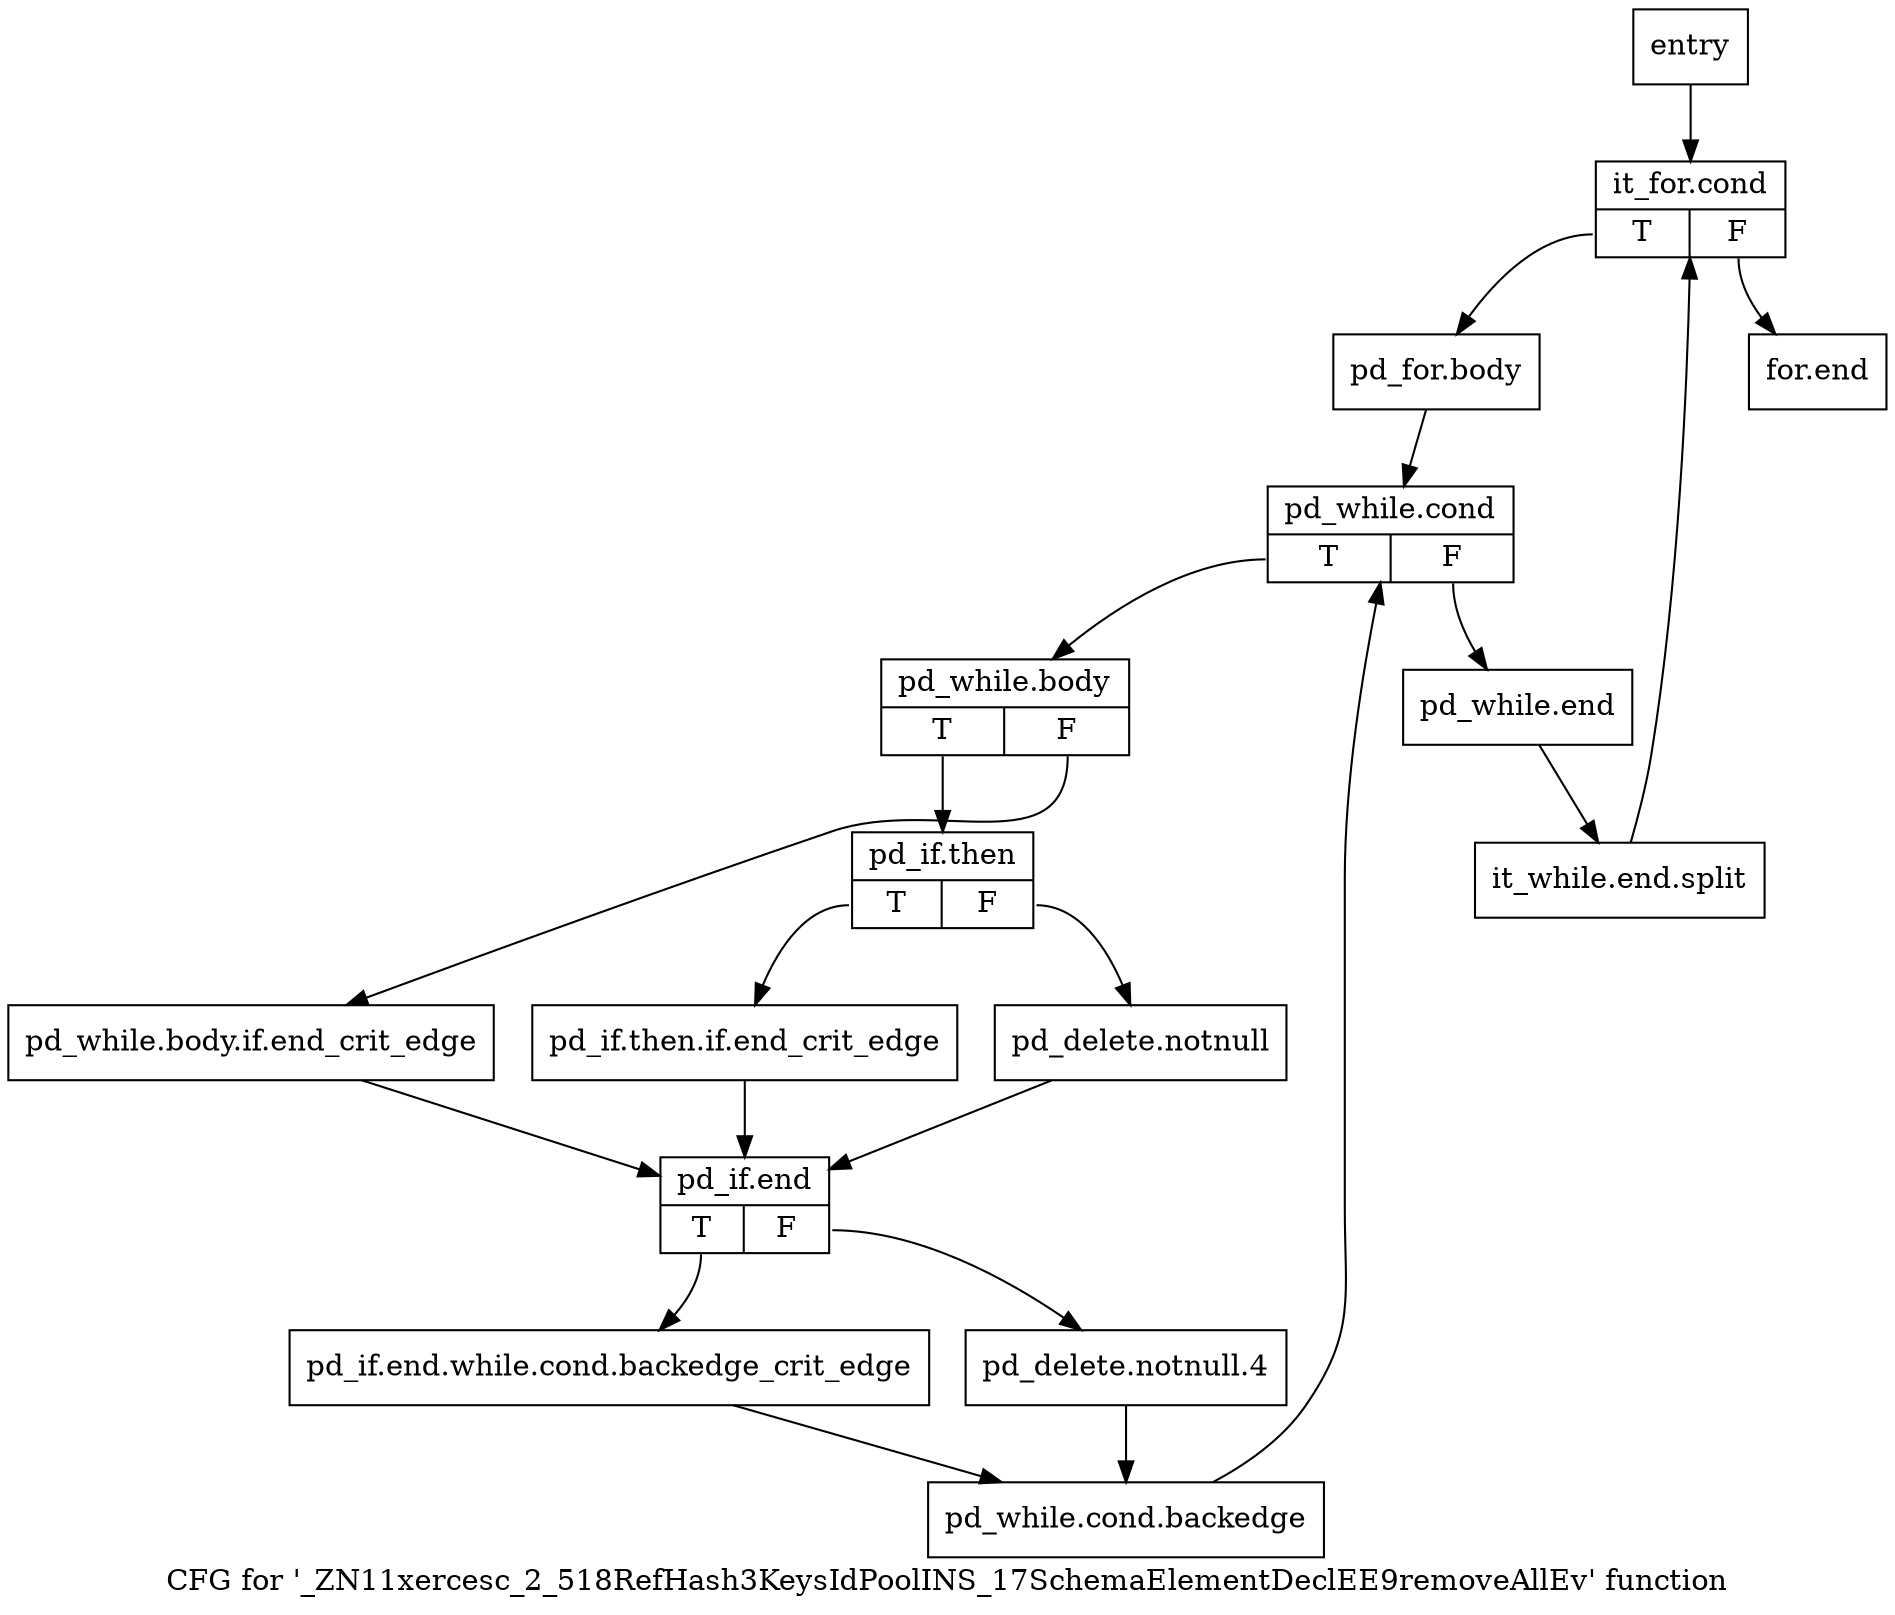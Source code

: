 digraph "CFG for '_ZN11xercesc_2_518RefHash3KeysIdPoolINS_17SchemaElementDeclEE9removeAllEv' function" {
	label="CFG for '_ZN11xercesc_2_518RefHash3KeysIdPoolINS_17SchemaElementDeclEE9removeAllEv' function";

	Node0x38a3200 [shape=record,label="{entry}"];
	Node0x38a3200 -> Node0x38a3250;
	Node0x38a3250 [shape=record,label="{it_for.cond|{<s0>T|<s1>F}}"];
	Node0x38a3250:s0 -> Node0x38a3720;
	Node0x38a3250:s1 -> Node0x38a3ae0;
	Node0x38a3720 [shape=record,label="{pd_for.body}"];
	Node0x38a3720 -> Node0x38a3770;
	Node0x38a3770 [shape=record,label="{pd_while.cond|{<s0>T|<s1>F}}"];
	Node0x38a3770:s0 -> Node0x38a37c0;
	Node0x38a3770:s1 -> Node0x38a3a90;
	Node0x38a37c0 [shape=record,label="{pd_while.body|{<s0>T|<s1>F}}"];
	Node0x38a37c0:s0 -> Node0x38a3860;
	Node0x38a37c0:s1 -> Node0x38a3810;
	Node0x38a3810 [shape=record,label="{pd_while.body.if.end_crit_edge}"];
	Node0x38a3810 -> Node0x38a3950;
	Node0x38a3860 [shape=record,label="{pd_if.then|{<s0>T|<s1>F}}"];
	Node0x38a3860:s0 -> Node0x38a38b0;
	Node0x38a3860:s1 -> Node0x38a3900;
	Node0x38a38b0 [shape=record,label="{pd_if.then.if.end_crit_edge}"];
	Node0x38a38b0 -> Node0x38a3950;
	Node0x38a3900 [shape=record,label="{pd_delete.notnull}"];
	Node0x38a3900 -> Node0x38a3950;
	Node0x38a3950 [shape=record,label="{pd_if.end|{<s0>T|<s1>F}}"];
	Node0x38a3950:s0 -> Node0x38a39a0;
	Node0x38a3950:s1 -> Node0x38a39f0;
	Node0x38a39a0 [shape=record,label="{pd_if.end.while.cond.backedge_crit_edge}"];
	Node0x38a39a0 -> Node0x38a3a40;
	Node0x38a39f0 [shape=record,label="{pd_delete.notnull.4}"];
	Node0x38a39f0 -> Node0x38a3a40;
	Node0x38a3a40 [shape=record,label="{pd_while.cond.backedge}"];
	Node0x38a3a40 -> Node0x38a3770;
	Node0x38a3a90 [shape=record,label="{pd_while.end}"];
	Node0x38a3a90 -> Node0xaa8e830;
	Node0xaa8e830 [shape=record,label="{it_while.end.split}"];
	Node0xaa8e830 -> Node0x38a3250;
	Node0x38a3ae0 [shape=record,label="{for.end}"];
}
